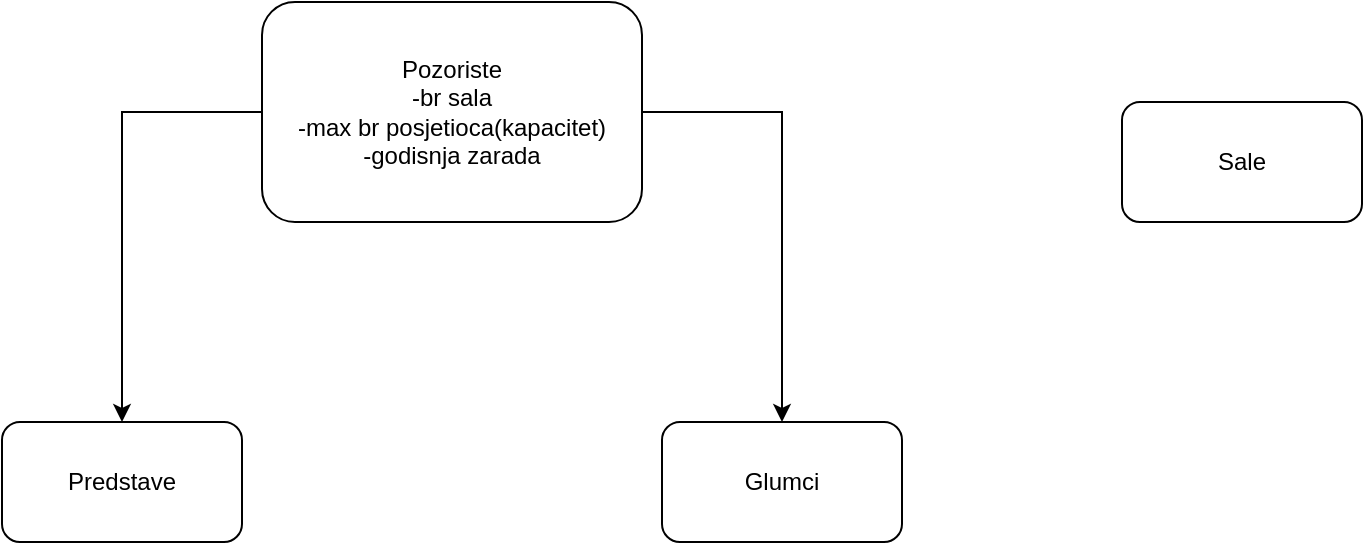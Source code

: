 <mxfile version="14.5.3" type="github">
  <diagram id="eW_Csn7A7cCMrlzWMXdx" name="Page-1">
    <mxGraphModel dx="1888" dy="548" grid="1" gridSize="10" guides="1" tooltips="1" connect="1" arrows="1" fold="1" page="1" pageScale="1" pageWidth="850" pageHeight="1100" math="0" shadow="0">
      <root>
        <mxCell id="0" />
        <mxCell id="1" parent="0" />
        <mxCell id="abNPTSpVEPmIbuvRd8-O-4" value="" style="edgeStyle=orthogonalEdgeStyle;rounded=0;orthogonalLoop=1;jettySize=auto;html=1;" edge="1" parent="1" source="abNPTSpVEPmIbuvRd8-O-1" target="abNPTSpVEPmIbuvRd8-O-3">
          <mxGeometry relative="1" as="geometry" />
        </mxCell>
        <mxCell id="abNPTSpVEPmIbuvRd8-O-6" value="" style="edgeStyle=orthogonalEdgeStyle;rounded=0;orthogonalLoop=1;jettySize=auto;html=1;" edge="1" parent="1" source="abNPTSpVEPmIbuvRd8-O-1" target="abNPTSpVEPmIbuvRd8-O-5">
          <mxGeometry relative="1" as="geometry" />
        </mxCell>
        <mxCell id="abNPTSpVEPmIbuvRd8-O-1" value="Pozoriste&lt;br&gt;-br sala&lt;br&gt;-max br posjetioca(kapacitet)&lt;br&gt;-godisnja zarada" style="rounded=1;whiteSpace=wrap;html=1;" vertex="1" parent="1">
          <mxGeometry x="100" y="100" width="190" height="110" as="geometry" />
        </mxCell>
        <mxCell id="abNPTSpVEPmIbuvRd8-O-2" value="Sale" style="rounded=1;whiteSpace=wrap;html=1;" vertex="1" parent="1">
          <mxGeometry x="530" y="150" width="120" height="60" as="geometry" />
        </mxCell>
        <mxCell id="abNPTSpVEPmIbuvRd8-O-3" value="Predstave" style="rounded=1;whiteSpace=wrap;html=1;" vertex="1" parent="1">
          <mxGeometry x="-30" y="310" width="120" height="60" as="geometry" />
        </mxCell>
        <mxCell id="abNPTSpVEPmIbuvRd8-O-5" value="Glumci" style="rounded=1;whiteSpace=wrap;html=1;" vertex="1" parent="1">
          <mxGeometry x="300" y="310" width="120" height="60" as="geometry" />
        </mxCell>
      </root>
    </mxGraphModel>
  </diagram>
</mxfile>
